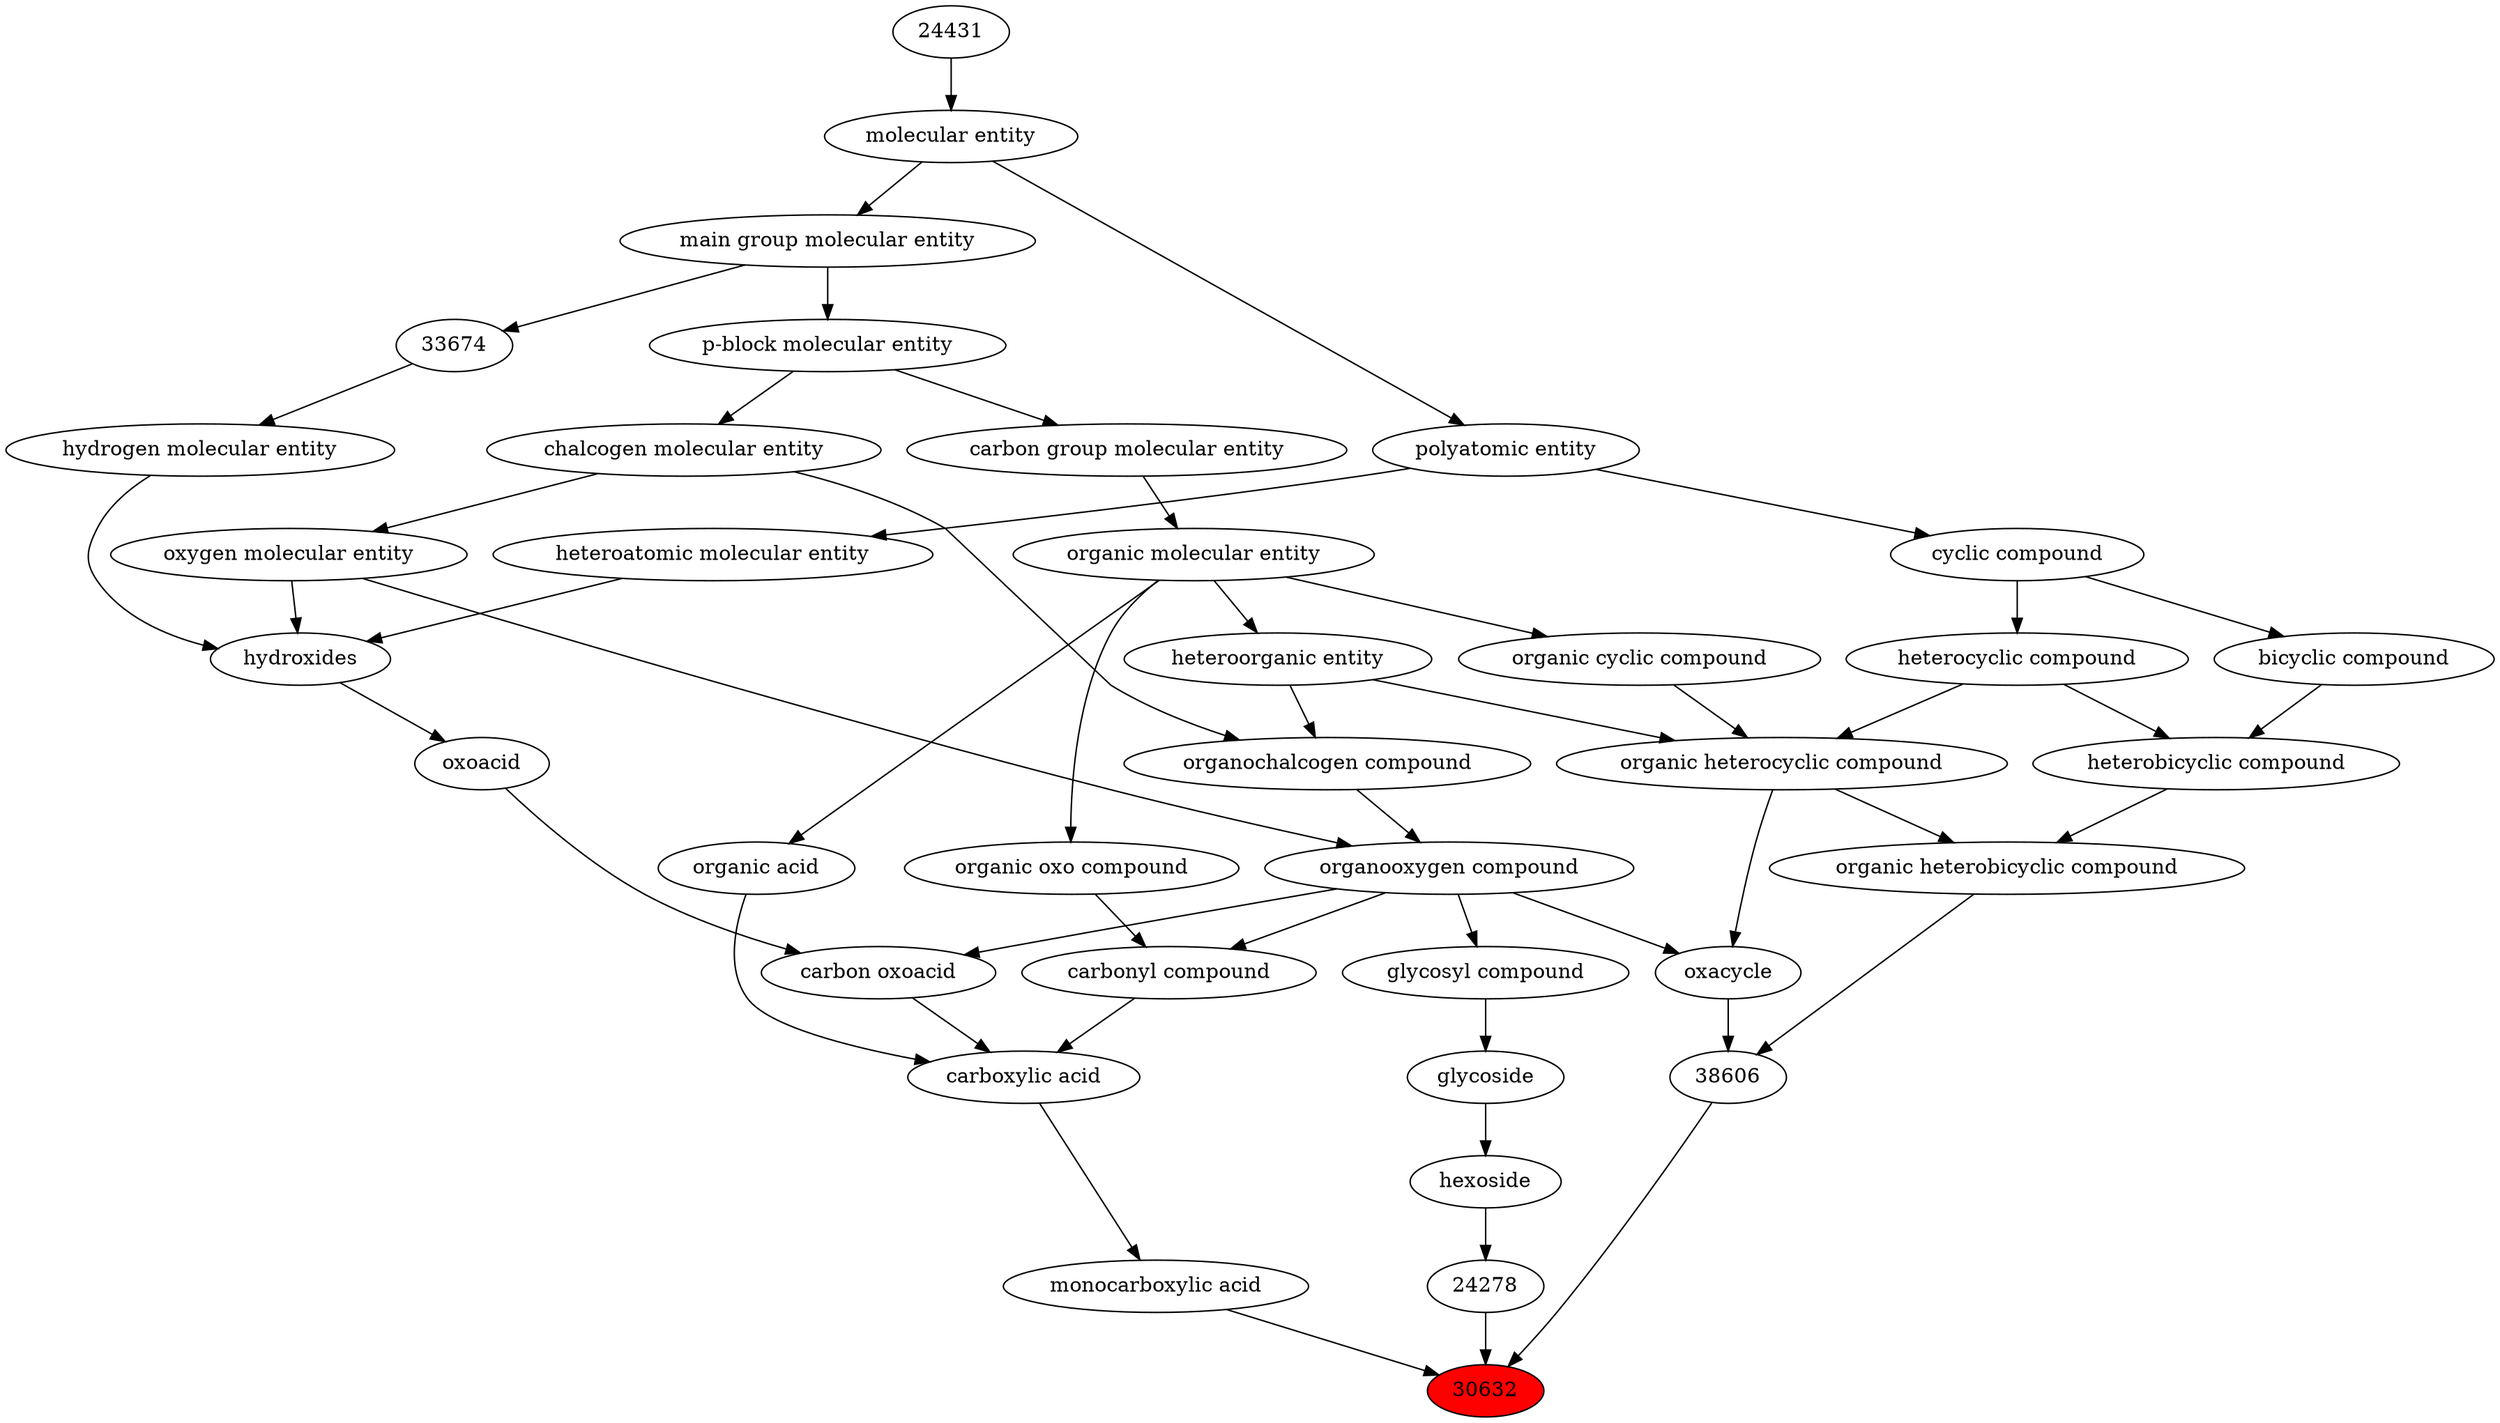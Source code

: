 digraph tree{ 
30632 [label="30632" fillcolor=red style=filled]
25384 -> 30632
38606 -> 30632
24278 -> 30632
25384 [label="monocarboxylic acid"]
33575 -> 25384
38606 [label="38606"]
27171 -> 38606
38104 -> 38606
24278 [label="24278"]
35313 -> 24278
33575 [label="carboxylic acid"]
36586 -> 33575
35605 -> 33575
64709 -> 33575
27171 [label="organic heterobicyclic compound"]
33672 -> 27171
24532 -> 27171
38104 [label="oxacycle"]
24532 -> 38104
36963 -> 38104
35313 [label="hexoside"]
24400 -> 35313
36586 [label="carbonyl compound"]
36587 -> 36586
36963 -> 36586
35605 [label="carbon oxoacid"]
24833 -> 35605
36963 -> 35605
64709 [label="organic acid"]
50860 -> 64709
33672 [label="heterobicyclic compound"]
33636 -> 33672
5686 -> 33672
24532 [label="organic heterocyclic compound"]
33285 -> 24532
33832 -> 24532
5686 -> 24532
36963 [label="organooxygen compound"]
36962 -> 36963
25806 -> 36963
24400 [label="glycoside"]
63161 -> 24400
36587 [label="organic oxo compound"]
50860 -> 36587
24833 [label="oxoacid"]
24651 -> 24833
50860 [label="organic molecular entity"]
33582 -> 50860
33636 [label="bicyclic compound"]
33595 -> 33636
5686 [label="heterocyclic compound"]
33595 -> 5686
33285 [label="heteroorganic entity"]
50860 -> 33285
33832 [label="organic cyclic compound"]
50860 -> 33832
36962 [label="organochalcogen compound"]
33285 -> 36962
33304 -> 36962
25806 [label="oxygen molecular entity"]
33304 -> 25806
63161 [label="glycosyl compound"]
36963 -> 63161
24651 [label="hydroxides"]
25806 -> 24651
33608 -> 24651
37577 -> 24651
33582 [label="carbon group molecular entity"]
33675 -> 33582
33595 [label="cyclic compound"]
36357 -> 33595
33304 [label="chalcogen molecular entity"]
33675 -> 33304
33608 [label="hydrogen molecular entity"]
33674 -> 33608
37577 [label="heteroatomic molecular entity"]
36357 -> 37577
33675 [label="p-block molecular entity"]
33579 -> 33675
36357 [label="polyatomic entity"]
23367 -> 36357
33674 [label="33674"]
33579 -> 33674
33579 [label="main group molecular entity"]
23367 -> 33579
23367 [label="molecular entity"]
24431 -> 23367
24431 [label="24431"]
}